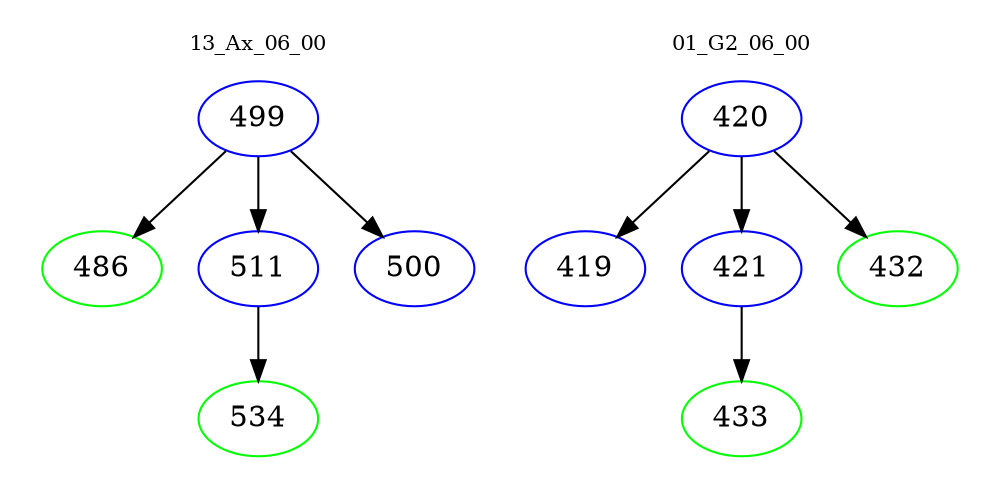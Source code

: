 digraph{
subgraph cluster_0 {
color = white
label = "13_Ax_06_00";
fontsize=10;
T0_499 [label="499", color="blue"]
T0_499 -> T0_486 [color="black"]
T0_486 [label="486", color="green"]
T0_499 -> T0_511 [color="black"]
T0_511 [label="511", color="blue"]
T0_511 -> T0_534 [color="black"]
T0_534 [label="534", color="green"]
T0_499 -> T0_500 [color="black"]
T0_500 [label="500", color="blue"]
}
subgraph cluster_1 {
color = white
label = "01_G2_06_00";
fontsize=10;
T1_420 [label="420", color="blue"]
T1_420 -> T1_419 [color="black"]
T1_419 [label="419", color="blue"]
T1_420 -> T1_421 [color="black"]
T1_421 [label="421", color="blue"]
T1_421 -> T1_433 [color="black"]
T1_433 [label="433", color="green"]
T1_420 -> T1_432 [color="black"]
T1_432 [label="432", color="green"]
}
}
